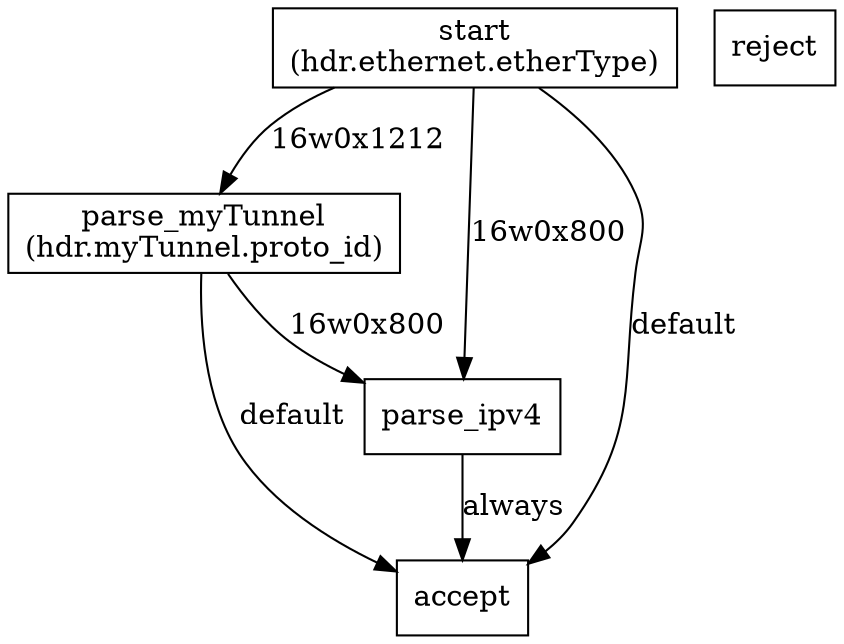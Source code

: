digraph MyParser{
start [shape=rectangle,label="start
(hdr.ethernet.etherType)"]
parse_myTunnel [shape=rectangle,label="parse_myTunnel
(hdr.myTunnel.proto_id)"]
parse_ipv4 [shape=rectangle,label="parse_ipv4"]
accept [shape=rectangle,label="accept"]
reject [shape=rectangle,label="reject"]
start -> parse_myTunnel [label="16w0x1212"]
start -> parse_ipv4 [label="16w0x800"]
start -> accept [label="default"]
parse_myTunnel -> parse_ipv4 [label="16w0x800"]
parse_myTunnel -> accept [label="default"]
parse_ipv4 -> accept [label="always"]
}
